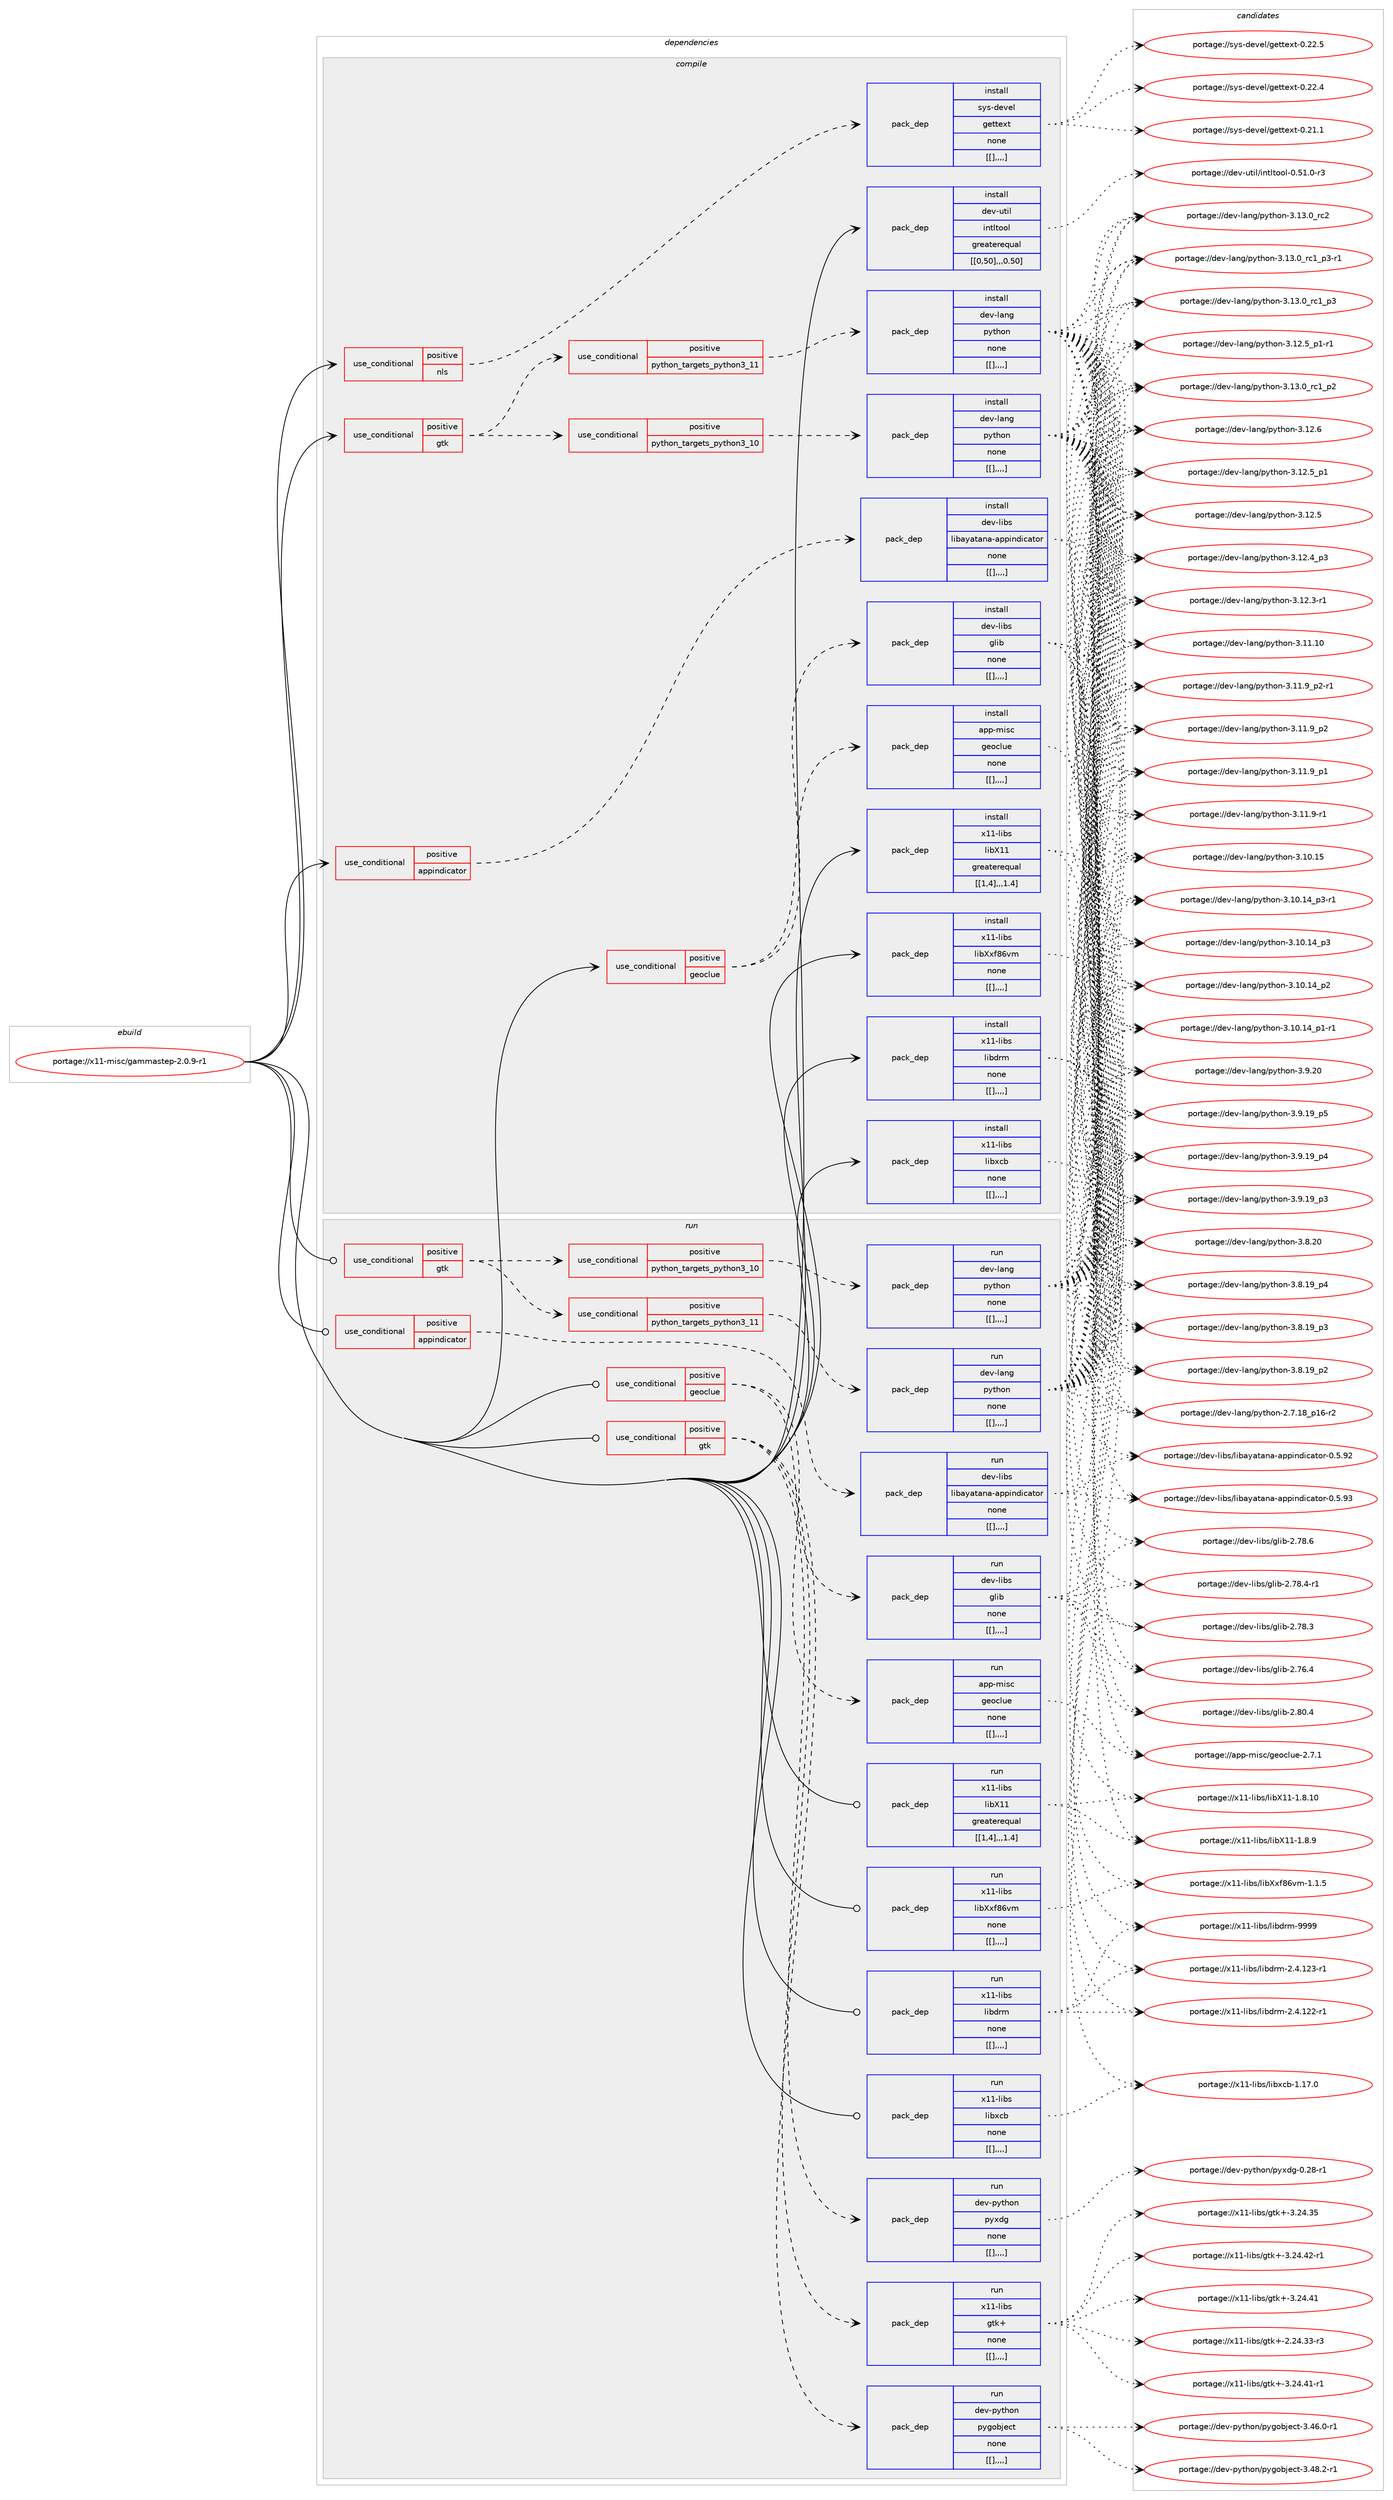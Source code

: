 digraph prolog {

# *************
# Graph options
# *************

newrank=true;
concentrate=true;
compound=true;
graph [rankdir=LR,fontname=Helvetica,fontsize=10,ranksep=1.5];#, ranksep=2.5, nodesep=0.2];
edge  [arrowhead=vee];
node  [fontname=Helvetica,fontsize=10];

# **********
# The ebuild
# **********

subgraph cluster_leftcol {
color=gray;
label=<<i>ebuild</i>>;
id [label="portage://x11-misc/gammastep-2.0.9-r1", color=red, width=4, href="../x11-misc/gammastep-2.0.9-r1.svg"];
}

# ****************
# The dependencies
# ****************

subgraph cluster_midcol {
color=gray;
label=<<i>dependencies</i>>;
subgraph cluster_compile {
fillcolor="#eeeeee";
style=filled;
label=<<i>compile</i>>;
subgraph cond127227 {
dependency479509 [label=<<TABLE BORDER="0" CELLBORDER="1" CELLSPACING="0" CELLPADDING="4"><TR><TD ROWSPAN="3" CELLPADDING="10">use_conditional</TD></TR><TR><TD>positive</TD></TR><TR><TD>appindicator</TD></TR></TABLE>>, shape=none, color=red];
subgraph pack348768 {
dependency479510 [label=<<TABLE BORDER="0" CELLBORDER="1" CELLSPACING="0" CELLPADDING="4" WIDTH="220"><TR><TD ROWSPAN="6" CELLPADDING="30">pack_dep</TD></TR><TR><TD WIDTH="110">install</TD></TR><TR><TD>dev-libs</TD></TR><TR><TD>libayatana-appindicator</TD></TR><TR><TD>none</TD></TR><TR><TD>[[],,,,]</TD></TR></TABLE>>, shape=none, color=blue];
}
dependency479509:e -> dependency479510:w [weight=20,style="dashed",arrowhead="vee"];
}
id:e -> dependency479509:w [weight=20,style="solid",arrowhead="vee"];
subgraph cond127228 {
dependency479511 [label=<<TABLE BORDER="0" CELLBORDER="1" CELLSPACING="0" CELLPADDING="4"><TR><TD ROWSPAN="3" CELLPADDING="10">use_conditional</TD></TR><TR><TD>positive</TD></TR><TR><TD>geoclue</TD></TR></TABLE>>, shape=none, color=red];
subgraph pack348769 {
dependency479512 [label=<<TABLE BORDER="0" CELLBORDER="1" CELLSPACING="0" CELLPADDING="4" WIDTH="220"><TR><TD ROWSPAN="6" CELLPADDING="30">pack_dep</TD></TR><TR><TD WIDTH="110">install</TD></TR><TR><TD>app-misc</TD></TR><TR><TD>geoclue</TD></TR><TR><TD>none</TD></TR><TR><TD>[[],,,,]</TD></TR></TABLE>>, shape=none, color=blue];
}
dependency479511:e -> dependency479512:w [weight=20,style="dashed",arrowhead="vee"];
subgraph pack348770 {
dependency479513 [label=<<TABLE BORDER="0" CELLBORDER="1" CELLSPACING="0" CELLPADDING="4" WIDTH="220"><TR><TD ROWSPAN="6" CELLPADDING="30">pack_dep</TD></TR><TR><TD WIDTH="110">install</TD></TR><TR><TD>dev-libs</TD></TR><TR><TD>glib</TD></TR><TR><TD>none</TD></TR><TR><TD>[[],,,,]</TD></TR></TABLE>>, shape=none, color=blue];
}
dependency479511:e -> dependency479513:w [weight=20,style="dashed",arrowhead="vee"];
}
id:e -> dependency479511:w [weight=20,style="solid",arrowhead="vee"];
subgraph cond127229 {
dependency479514 [label=<<TABLE BORDER="0" CELLBORDER="1" CELLSPACING="0" CELLPADDING="4"><TR><TD ROWSPAN="3" CELLPADDING="10">use_conditional</TD></TR><TR><TD>positive</TD></TR><TR><TD>gtk</TD></TR></TABLE>>, shape=none, color=red];
subgraph cond127230 {
dependency479515 [label=<<TABLE BORDER="0" CELLBORDER="1" CELLSPACING="0" CELLPADDING="4"><TR><TD ROWSPAN="3" CELLPADDING="10">use_conditional</TD></TR><TR><TD>positive</TD></TR><TR><TD>python_targets_python3_10</TD></TR></TABLE>>, shape=none, color=red];
subgraph pack348771 {
dependency479516 [label=<<TABLE BORDER="0" CELLBORDER="1" CELLSPACING="0" CELLPADDING="4" WIDTH="220"><TR><TD ROWSPAN="6" CELLPADDING="30">pack_dep</TD></TR><TR><TD WIDTH="110">install</TD></TR><TR><TD>dev-lang</TD></TR><TR><TD>python</TD></TR><TR><TD>none</TD></TR><TR><TD>[[],,,,]</TD></TR></TABLE>>, shape=none, color=blue];
}
dependency479515:e -> dependency479516:w [weight=20,style="dashed",arrowhead="vee"];
}
dependency479514:e -> dependency479515:w [weight=20,style="dashed",arrowhead="vee"];
subgraph cond127231 {
dependency479517 [label=<<TABLE BORDER="0" CELLBORDER="1" CELLSPACING="0" CELLPADDING="4"><TR><TD ROWSPAN="3" CELLPADDING="10">use_conditional</TD></TR><TR><TD>positive</TD></TR><TR><TD>python_targets_python3_11</TD></TR></TABLE>>, shape=none, color=red];
subgraph pack348772 {
dependency479518 [label=<<TABLE BORDER="0" CELLBORDER="1" CELLSPACING="0" CELLPADDING="4" WIDTH="220"><TR><TD ROWSPAN="6" CELLPADDING="30">pack_dep</TD></TR><TR><TD WIDTH="110">install</TD></TR><TR><TD>dev-lang</TD></TR><TR><TD>python</TD></TR><TR><TD>none</TD></TR><TR><TD>[[],,,,]</TD></TR></TABLE>>, shape=none, color=blue];
}
dependency479517:e -> dependency479518:w [weight=20,style="dashed",arrowhead="vee"];
}
dependency479514:e -> dependency479517:w [weight=20,style="dashed",arrowhead="vee"];
}
id:e -> dependency479514:w [weight=20,style="solid",arrowhead="vee"];
subgraph cond127232 {
dependency479519 [label=<<TABLE BORDER="0" CELLBORDER="1" CELLSPACING="0" CELLPADDING="4"><TR><TD ROWSPAN="3" CELLPADDING="10">use_conditional</TD></TR><TR><TD>positive</TD></TR><TR><TD>nls</TD></TR></TABLE>>, shape=none, color=red];
subgraph pack348773 {
dependency479520 [label=<<TABLE BORDER="0" CELLBORDER="1" CELLSPACING="0" CELLPADDING="4" WIDTH="220"><TR><TD ROWSPAN="6" CELLPADDING="30">pack_dep</TD></TR><TR><TD WIDTH="110">install</TD></TR><TR><TD>sys-devel</TD></TR><TR><TD>gettext</TD></TR><TR><TD>none</TD></TR><TR><TD>[[],,,,]</TD></TR></TABLE>>, shape=none, color=blue];
}
dependency479519:e -> dependency479520:w [weight=20,style="dashed",arrowhead="vee"];
}
id:e -> dependency479519:w [weight=20,style="solid",arrowhead="vee"];
subgraph pack348774 {
dependency479521 [label=<<TABLE BORDER="0" CELLBORDER="1" CELLSPACING="0" CELLPADDING="4" WIDTH="220"><TR><TD ROWSPAN="6" CELLPADDING="30">pack_dep</TD></TR><TR><TD WIDTH="110">install</TD></TR><TR><TD>dev-util</TD></TR><TR><TD>intltool</TD></TR><TR><TD>greaterequal</TD></TR><TR><TD>[[0,50],,,0.50]</TD></TR></TABLE>>, shape=none, color=blue];
}
id:e -> dependency479521:w [weight=20,style="solid",arrowhead="vee"];
subgraph pack348775 {
dependency479522 [label=<<TABLE BORDER="0" CELLBORDER="1" CELLSPACING="0" CELLPADDING="4" WIDTH="220"><TR><TD ROWSPAN="6" CELLPADDING="30">pack_dep</TD></TR><TR><TD WIDTH="110">install</TD></TR><TR><TD>x11-libs</TD></TR><TR><TD>libX11</TD></TR><TR><TD>greaterequal</TD></TR><TR><TD>[[1,4],,,1.4]</TD></TR></TABLE>>, shape=none, color=blue];
}
id:e -> dependency479522:w [weight=20,style="solid",arrowhead="vee"];
subgraph pack348776 {
dependency479523 [label=<<TABLE BORDER="0" CELLBORDER="1" CELLSPACING="0" CELLPADDING="4" WIDTH="220"><TR><TD ROWSPAN="6" CELLPADDING="30">pack_dep</TD></TR><TR><TD WIDTH="110">install</TD></TR><TR><TD>x11-libs</TD></TR><TR><TD>libXxf86vm</TD></TR><TR><TD>none</TD></TR><TR><TD>[[],,,,]</TD></TR></TABLE>>, shape=none, color=blue];
}
id:e -> dependency479523:w [weight=20,style="solid",arrowhead="vee"];
subgraph pack348777 {
dependency479524 [label=<<TABLE BORDER="0" CELLBORDER="1" CELLSPACING="0" CELLPADDING="4" WIDTH="220"><TR><TD ROWSPAN="6" CELLPADDING="30">pack_dep</TD></TR><TR><TD WIDTH="110">install</TD></TR><TR><TD>x11-libs</TD></TR><TR><TD>libdrm</TD></TR><TR><TD>none</TD></TR><TR><TD>[[],,,,]</TD></TR></TABLE>>, shape=none, color=blue];
}
id:e -> dependency479524:w [weight=20,style="solid",arrowhead="vee"];
subgraph pack348778 {
dependency479525 [label=<<TABLE BORDER="0" CELLBORDER="1" CELLSPACING="0" CELLPADDING="4" WIDTH="220"><TR><TD ROWSPAN="6" CELLPADDING="30">pack_dep</TD></TR><TR><TD WIDTH="110">install</TD></TR><TR><TD>x11-libs</TD></TR><TR><TD>libxcb</TD></TR><TR><TD>none</TD></TR><TR><TD>[[],,,,]</TD></TR></TABLE>>, shape=none, color=blue];
}
id:e -> dependency479525:w [weight=20,style="solid",arrowhead="vee"];
}
subgraph cluster_compileandrun {
fillcolor="#eeeeee";
style=filled;
label=<<i>compile and run</i>>;
}
subgraph cluster_run {
fillcolor="#eeeeee";
style=filled;
label=<<i>run</i>>;
subgraph cond127233 {
dependency479526 [label=<<TABLE BORDER="0" CELLBORDER="1" CELLSPACING="0" CELLPADDING="4"><TR><TD ROWSPAN="3" CELLPADDING="10">use_conditional</TD></TR><TR><TD>positive</TD></TR><TR><TD>appindicator</TD></TR></TABLE>>, shape=none, color=red];
subgraph pack348779 {
dependency479527 [label=<<TABLE BORDER="0" CELLBORDER="1" CELLSPACING="0" CELLPADDING="4" WIDTH="220"><TR><TD ROWSPAN="6" CELLPADDING="30">pack_dep</TD></TR><TR><TD WIDTH="110">run</TD></TR><TR><TD>dev-libs</TD></TR><TR><TD>libayatana-appindicator</TD></TR><TR><TD>none</TD></TR><TR><TD>[[],,,,]</TD></TR></TABLE>>, shape=none, color=blue];
}
dependency479526:e -> dependency479527:w [weight=20,style="dashed",arrowhead="vee"];
}
id:e -> dependency479526:w [weight=20,style="solid",arrowhead="odot"];
subgraph cond127234 {
dependency479528 [label=<<TABLE BORDER="0" CELLBORDER="1" CELLSPACING="0" CELLPADDING="4"><TR><TD ROWSPAN="3" CELLPADDING="10">use_conditional</TD></TR><TR><TD>positive</TD></TR><TR><TD>geoclue</TD></TR></TABLE>>, shape=none, color=red];
subgraph pack348780 {
dependency479529 [label=<<TABLE BORDER="0" CELLBORDER="1" CELLSPACING="0" CELLPADDING="4" WIDTH="220"><TR><TD ROWSPAN="6" CELLPADDING="30">pack_dep</TD></TR><TR><TD WIDTH="110">run</TD></TR><TR><TD>app-misc</TD></TR><TR><TD>geoclue</TD></TR><TR><TD>none</TD></TR><TR><TD>[[],,,,]</TD></TR></TABLE>>, shape=none, color=blue];
}
dependency479528:e -> dependency479529:w [weight=20,style="dashed",arrowhead="vee"];
subgraph pack348781 {
dependency479530 [label=<<TABLE BORDER="0" CELLBORDER="1" CELLSPACING="0" CELLPADDING="4" WIDTH="220"><TR><TD ROWSPAN="6" CELLPADDING="30">pack_dep</TD></TR><TR><TD WIDTH="110">run</TD></TR><TR><TD>dev-libs</TD></TR><TR><TD>glib</TD></TR><TR><TD>none</TD></TR><TR><TD>[[],,,,]</TD></TR></TABLE>>, shape=none, color=blue];
}
dependency479528:e -> dependency479530:w [weight=20,style="dashed",arrowhead="vee"];
}
id:e -> dependency479528:w [weight=20,style="solid",arrowhead="odot"];
subgraph cond127235 {
dependency479531 [label=<<TABLE BORDER="0" CELLBORDER="1" CELLSPACING="0" CELLPADDING="4"><TR><TD ROWSPAN="3" CELLPADDING="10">use_conditional</TD></TR><TR><TD>positive</TD></TR><TR><TD>gtk</TD></TR></TABLE>>, shape=none, color=red];
subgraph cond127236 {
dependency479532 [label=<<TABLE BORDER="0" CELLBORDER="1" CELLSPACING="0" CELLPADDING="4"><TR><TD ROWSPAN="3" CELLPADDING="10">use_conditional</TD></TR><TR><TD>positive</TD></TR><TR><TD>python_targets_python3_10</TD></TR></TABLE>>, shape=none, color=red];
subgraph pack348782 {
dependency479533 [label=<<TABLE BORDER="0" CELLBORDER="1" CELLSPACING="0" CELLPADDING="4" WIDTH="220"><TR><TD ROWSPAN="6" CELLPADDING="30">pack_dep</TD></TR><TR><TD WIDTH="110">run</TD></TR><TR><TD>dev-lang</TD></TR><TR><TD>python</TD></TR><TR><TD>none</TD></TR><TR><TD>[[],,,,]</TD></TR></TABLE>>, shape=none, color=blue];
}
dependency479532:e -> dependency479533:w [weight=20,style="dashed",arrowhead="vee"];
}
dependency479531:e -> dependency479532:w [weight=20,style="dashed",arrowhead="vee"];
subgraph cond127237 {
dependency479534 [label=<<TABLE BORDER="0" CELLBORDER="1" CELLSPACING="0" CELLPADDING="4"><TR><TD ROWSPAN="3" CELLPADDING="10">use_conditional</TD></TR><TR><TD>positive</TD></TR><TR><TD>python_targets_python3_11</TD></TR></TABLE>>, shape=none, color=red];
subgraph pack348783 {
dependency479535 [label=<<TABLE BORDER="0" CELLBORDER="1" CELLSPACING="0" CELLPADDING="4" WIDTH="220"><TR><TD ROWSPAN="6" CELLPADDING="30">pack_dep</TD></TR><TR><TD WIDTH="110">run</TD></TR><TR><TD>dev-lang</TD></TR><TR><TD>python</TD></TR><TR><TD>none</TD></TR><TR><TD>[[],,,,]</TD></TR></TABLE>>, shape=none, color=blue];
}
dependency479534:e -> dependency479535:w [weight=20,style="dashed",arrowhead="vee"];
}
dependency479531:e -> dependency479534:w [weight=20,style="dashed",arrowhead="vee"];
}
id:e -> dependency479531:w [weight=20,style="solid",arrowhead="odot"];
subgraph cond127238 {
dependency479536 [label=<<TABLE BORDER="0" CELLBORDER="1" CELLSPACING="0" CELLPADDING="4"><TR><TD ROWSPAN="3" CELLPADDING="10">use_conditional</TD></TR><TR><TD>positive</TD></TR><TR><TD>gtk</TD></TR></TABLE>>, shape=none, color=red];
subgraph pack348784 {
dependency479537 [label=<<TABLE BORDER="0" CELLBORDER="1" CELLSPACING="0" CELLPADDING="4" WIDTH="220"><TR><TD ROWSPAN="6" CELLPADDING="30">pack_dep</TD></TR><TR><TD WIDTH="110">run</TD></TR><TR><TD>dev-python</TD></TR><TR><TD>pygobject</TD></TR><TR><TD>none</TD></TR><TR><TD>[[],,,,]</TD></TR></TABLE>>, shape=none, color=blue];
}
dependency479536:e -> dependency479537:w [weight=20,style="dashed",arrowhead="vee"];
subgraph pack348785 {
dependency479538 [label=<<TABLE BORDER="0" CELLBORDER="1" CELLSPACING="0" CELLPADDING="4" WIDTH="220"><TR><TD ROWSPAN="6" CELLPADDING="30">pack_dep</TD></TR><TR><TD WIDTH="110">run</TD></TR><TR><TD>x11-libs</TD></TR><TR><TD>gtk+</TD></TR><TR><TD>none</TD></TR><TR><TD>[[],,,,]</TD></TR></TABLE>>, shape=none, color=blue];
}
dependency479536:e -> dependency479538:w [weight=20,style="dashed",arrowhead="vee"];
subgraph pack348786 {
dependency479539 [label=<<TABLE BORDER="0" CELLBORDER="1" CELLSPACING="0" CELLPADDING="4" WIDTH="220"><TR><TD ROWSPAN="6" CELLPADDING="30">pack_dep</TD></TR><TR><TD WIDTH="110">run</TD></TR><TR><TD>dev-python</TD></TR><TR><TD>pyxdg</TD></TR><TR><TD>none</TD></TR><TR><TD>[[],,,,]</TD></TR></TABLE>>, shape=none, color=blue];
}
dependency479536:e -> dependency479539:w [weight=20,style="dashed",arrowhead="vee"];
}
id:e -> dependency479536:w [weight=20,style="solid",arrowhead="odot"];
subgraph pack348787 {
dependency479540 [label=<<TABLE BORDER="0" CELLBORDER="1" CELLSPACING="0" CELLPADDING="4" WIDTH="220"><TR><TD ROWSPAN="6" CELLPADDING="30">pack_dep</TD></TR><TR><TD WIDTH="110">run</TD></TR><TR><TD>x11-libs</TD></TR><TR><TD>libX11</TD></TR><TR><TD>greaterequal</TD></TR><TR><TD>[[1,4],,,1.4]</TD></TR></TABLE>>, shape=none, color=blue];
}
id:e -> dependency479540:w [weight=20,style="solid",arrowhead="odot"];
subgraph pack348788 {
dependency479541 [label=<<TABLE BORDER="0" CELLBORDER="1" CELLSPACING="0" CELLPADDING="4" WIDTH="220"><TR><TD ROWSPAN="6" CELLPADDING="30">pack_dep</TD></TR><TR><TD WIDTH="110">run</TD></TR><TR><TD>x11-libs</TD></TR><TR><TD>libXxf86vm</TD></TR><TR><TD>none</TD></TR><TR><TD>[[],,,,]</TD></TR></TABLE>>, shape=none, color=blue];
}
id:e -> dependency479541:w [weight=20,style="solid",arrowhead="odot"];
subgraph pack348789 {
dependency479542 [label=<<TABLE BORDER="0" CELLBORDER="1" CELLSPACING="0" CELLPADDING="4" WIDTH="220"><TR><TD ROWSPAN="6" CELLPADDING="30">pack_dep</TD></TR><TR><TD WIDTH="110">run</TD></TR><TR><TD>x11-libs</TD></TR><TR><TD>libdrm</TD></TR><TR><TD>none</TD></TR><TR><TD>[[],,,,]</TD></TR></TABLE>>, shape=none, color=blue];
}
id:e -> dependency479542:w [weight=20,style="solid",arrowhead="odot"];
subgraph pack348790 {
dependency479543 [label=<<TABLE BORDER="0" CELLBORDER="1" CELLSPACING="0" CELLPADDING="4" WIDTH="220"><TR><TD ROWSPAN="6" CELLPADDING="30">pack_dep</TD></TR><TR><TD WIDTH="110">run</TD></TR><TR><TD>x11-libs</TD></TR><TR><TD>libxcb</TD></TR><TR><TD>none</TD></TR><TR><TD>[[],,,,]</TD></TR></TABLE>>, shape=none, color=blue];
}
id:e -> dependency479543:w [weight=20,style="solid",arrowhead="odot"];
}
}

# **************
# The candidates
# **************

subgraph cluster_choices {
rank=same;
color=gray;
label=<<i>candidates</i>>;

subgraph choice348768 {
color=black;
nodesep=1;
choice10010111845108105981154710810598971219711697110974597112112105110100105999711611111445484653465751 [label="portage://dev-libs/libayatana-appindicator-0.5.93", color=red, width=4,href="../dev-libs/libayatana-appindicator-0.5.93.svg"];
choice10010111845108105981154710810598971219711697110974597112112105110100105999711611111445484653465750 [label="portage://dev-libs/libayatana-appindicator-0.5.92", color=red, width=4,href="../dev-libs/libayatana-appindicator-0.5.92.svg"];
dependency479510:e -> choice10010111845108105981154710810598971219711697110974597112112105110100105999711611111445484653465751:w [style=dotted,weight="100"];
dependency479510:e -> choice10010111845108105981154710810598971219711697110974597112112105110100105999711611111445484653465750:w [style=dotted,weight="100"];
}
subgraph choice348769 {
color=black;
nodesep=1;
choice9711211245109105115994710310111199108117101455046554649 [label="portage://app-misc/geoclue-2.7.1", color=red, width=4,href="../app-misc/geoclue-2.7.1.svg"];
dependency479512:e -> choice9711211245109105115994710310111199108117101455046554649:w [style=dotted,weight="100"];
}
subgraph choice348770 {
color=black;
nodesep=1;
choice1001011184510810598115471031081059845504656484652 [label="portage://dev-libs/glib-2.80.4", color=red, width=4,href="../dev-libs/glib-2.80.4.svg"];
choice1001011184510810598115471031081059845504655564654 [label="portage://dev-libs/glib-2.78.6", color=red, width=4,href="../dev-libs/glib-2.78.6.svg"];
choice10010111845108105981154710310810598455046555646524511449 [label="portage://dev-libs/glib-2.78.4-r1", color=red, width=4,href="../dev-libs/glib-2.78.4-r1.svg"];
choice1001011184510810598115471031081059845504655564651 [label="portage://dev-libs/glib-2.78.3", color=red, width=4,href="../dev-libs/glib-2.78.3.svg"];
choice1001011184510810598115471031081059845504655544652 [label="portage://dev-libs/glib-2.76.4", color=red, width=4,href="../dev-libs/glib-2.76.4.svg"];
dependency479513:e -> choice1001011184510810598115471031081059845504656484652:w [style=dotted,weight="100"];
dependency479513:e -> choice1001011184510810598115471031081059845504655564654:w [style=dotted,weight="100"];
dependency479513:e -> choice10010111845108105981154710310810598455046555646524511449:w [style=dotted,weight="100"];
dependency479513:e -> choice1001011184510810598115471031081059845504655564651:w [style=dotted,weight="100"];
dependency479513:e -> choice1001011184510810598115471031081059845504655544652:w [style=dotted,weight="100"];
}
subgraph choice348771 {
color=black;
nodesep=1;
choice10010111845108971101034711212111610411111045514649514648951149950 [label="portage://dev-lang/python-3.13.0_rc2", color=red, width=4,href="../dev-lang/python-3.13.0_rc2.svg"];
choice1001011184510897110103471121211161041111104551464951464895114994995112514511449 [label="portage://dev-lang/python-3.13.0_rc1_p3-r1", color=red, width=4,href="../dev-lang/python-3.13.0_rc1_p3-r1.svg"];
choice100101118451089711010347112121116104111110455146495146489511499499511251 [label="portage://dev-lang/python-3.13.0_rc1_p3", color=red, width=4,href="../dev-lang/python-3.13.0_rc1_p3.svg"];
choice100101118451089711010347112121116104111110455146495146489511499499511250 [label="portage://dev-lang/python-3.13.0_rc1_p2", color=red, width=4,href="../dev-lang/python-3.13.0_rc1_p2.svg"];
choice10010111845108971101034711212111610411111045514649504654 [label="portage://dev-lang/python-3.12.6", color=red, width=4,href="../dev-lang/python-3.12.6.svg"];
choice1001011184510897110103471121211161041111104551464950465395112494511449 [label="portage://dev-lang/python-3.12.5_p1-r1", color=red, width=4,href="../dev-lang/python-3.12.5_p1-r1.svg"];
choice100101118451089711010347112121116104111110455146495046539511249 [label="portage://dev-lang/python-3.12.5_p1", color=red, width=4,href="../dev-lang/python-3.12.5_p1.svg"];
choice10010111845108971101034711212111610411111045514649504653 [label="portage://dev-lang/python-3.12.5", color=red, width=4,href="../dev-lang/python-3.12.5.svg"];
choice100101118451089711010347112121116104111110455146495046529511251 [label="portage://dev-lang/python-3.12.4_p3", color=red, width=4,href="../dev-lang/python-3.12.4_p3.svg"];
choice100101118451089711010347112121116104111110455146495046514511449 [label="portage://dev-lang/python-3.12.3-r1", color=red, width=4,href="../dev-lang/python-3.12.3-r1.svg"];
choice1001011184510897110103471121211161041111104551464949464948 [label="portage://dev-lang/python-3.11.10", color=red, width=4,href="../dev-lang/python-3.11.10.svg"];
choice1001011184510897110103471121211161041111104551464949465795112504511449 [label="portage://dev-lang/python-3.11.9_p2-r1", color=red, width=4,href="../dev-lang/python-3.11.9_p2-r1.svg"];
choice100101118451089711010347112121116104111110455146494946579511250 [label="portage://dev-lang/python-3.11.9_p2", color=red, width=4,href="../dev-lang/python-3.11.9_p2.svg"];
choice100101118451089711010347112121116104111110455146494946579511249 [label="portage://dev-lang/python-3.11.9_p1", color=red, width=4,href="../dev-lang/python-3.11.9_p1.svg"];
choice100101118451089711010347112121116104111110455146494946574511449 [label="portage://dev-lang/python-3.11.9-r1", color=red, width=4,href="../dev-lang/python-3.11.9-r1.svg"];
choice1001011184510897110103471121211161041111104551464948464953 [label="portage://dev-lang/python-3.10.15", color=red, width=4,href="../dev-lang/python-3.10.15.svg"];
choice100101118451089711010347112121116104111110455146494846495295112514511449 [label="portage://dev-lang/python-3.10.14_p3-r1", color=red, width=4,href="../dev-lang/python-3.10.14_p3-r1.svg"];
choice10010111845108971101034711212111610411111045514649484649529511251 [label="portage://dev-lang/python-3.10.14_p3", color=red, width=4,href="../dev-lang/python-3.10.14_p3.svg"];
choice10010111845108971101034711212111610411111045514649484649529511250 [label="portage://dev-lang/python-3.10.14_p2", color=red, width=4,href="../dev-lang/python-3.10.14_p2.svg"];
choice100101118451089711010347112121116104111110455146494846495295112494511449 [label="portage://dev-lang/python-3.10.14_p1-r1", color=red, width=4,href="../dev-lang/python-3.10.14_p1-r1.svg"];
choice10010111845108971101034711212111610411111045514657465048 [label="portage://dev-lang/python-3.9.20", color=red, width=4,href="../dev-lang/python-3.9.20.svg"];
choice100101118451089711010347112121116104111110455146574649579511253 [label="portage://dev-lang/python-3.9.19_p5", color=red, width=4,href="../dev-lang/python-3.9.19_p5.svg"];
choice100101118451089711010347112121116104111110455146574649579511252 [label="portage://dev-lang/python-3.9.19_p4", color=red, width=4,href="../dev-lang/python-3.9.19_p4.svg"];
choice100101118451089711010347112121116104111110455146574649579511251 [label="portage://dev-lang/python-3.9.19_p3", color=red, width=4,href="../dev-lang/python-3.9.19_p3.svg"];
choice10010111845108971101034711212111610411111045514656465048 [label="portage://dev-lang/python-3.8.20", color=red, width=4,href="../dev-lang/python-3.8.20.svg"];
choice100101118451089711010347112121116104111110455146564649579511252 [label="portage://dev-lang/python-3.8.19_p4", color=red, width=4,href="../dev-lang/python-3.8.19_p4.svg"];
choice100101118451089711010347112121116104111110455146564649579511251 [label="portage://dev-lang/python-3.8.19_p3", color=red, width=4,href="../dev-lang/python-3.8.19_p3.svg"];
choice100101118451089711010347112121116104111110455146564649579511250 [label="portage://dev-lang/python-3.8.19_p2", color=red, width=4,href="../dev-lang/python-3.8.19_p2.svg"];
choice100101118451089711010347112121116104111110455046554649569511249544511450 [label="portage://dev-lang/python-2.7.18_p16-r2", color=red, width=4,href="../dev-lang/python-2.7.18_p16-r2.svg"];
dependency479516:e -> choice10010111845108971101034711212111610411111045514649514648951149950:w [style=dotted,weight="100"];
dependency479516:e -> choice1001011184510897110103471121211161041111104551464951464895114994995112514511449:w [style=dotted,weight="100"];
dependency479516:e -> choice100101118451089711010347112121116104111110455146495146489511499499511251:w [style=dotted,weight="100"];
dependency479516:e -> choice100101118451089711010347112121116104111110455146495146489511499499511250:w [style=dotted,weight="100"];
dependency479516:e -> choice10010111845108971101034711212111610411111045514649504654:w [style=dotted,weight="100"];
dependency479516:e -> choice1001011184510897110103471121211161041111104551464950465395112494511449:w [style=dotted,weight="100"];
dependency479516:e -> choice100101118451089711010347112121116104111110455146495046539511249:w [style=dotted,weight="100"];
dependency479516:e -> choice10010111845108971101034711212111610411111045514649504653:w [style=dotted,weight="100"];
dependency479516:e -> choice100101118451089711010347112121116104111110455146495046529511251:w [style=dotted,weight="100"];
dependency479516:e -> choice100101118451089711010347112121116104111110455146495046514511449:w [style=dotted,weight="100"];
dependency479516:e -> choice1001011184510897110103471121211161041111104551464949464948:w [style=dotted,weight="100"];
dependency479516:e -> choice1001011184510897110103471121211161041111104551464949465795112504511449:w [style=dotted,weight="100"];
dependency479516:e -> choice100101118451089711010347112121116104111110455146494946579511250:w [style=dotted,weight="100"];
dependency479516:e -> choice100101118451089711010347112121116104111110455146494946579511249:w [style=dotted,weight="100"];
dependency479516:e -> choice100101118451089711010347112121116104111110455146494946574511449:w [style=dotted,weight="100"];
dependency479516:e -> choice1001011184510897110103471121211161041111104551464948464953:w [style=dotted,weight="100"];
dependency479516:e -> choice100101118451089711010347112121116104111110455146494846495295112514511449:w [style=dotted,weight="100"];
dependency479516:e -> choice10010111845108971101034711212111610411111045514649484649529511251:w [style=dotted,weight="100"];
dependency479516:e -> choice10010111845108971101034711212111610411111045514649484649529511250:w [style=dotted,weight="100"];
dependency479516:e -> choice100101118451089711010347112121116104111110455146494846495295112494511449:w [style=dotted,weight="100"];
dependency479516:e -> choice10010111845108971101034711212111610411111045514657465048:w [style=dotted,weight="100"];
dependency479516:e -> choice100101118451089711010347112121116104111110455146574649579511253:w [style=dotted,weight="100"];
dependency479516:e -> choice100101118451089711010347112121116104111110455146574649579511252:w [style=dotted,weight="100"];
dependency479516:e -> choice100101118451089711010347112121116104111110455146574649579511251:w [style=dotted,weight="100"];
dependency479516:e -> choice10010111845108971101034711212111610411111045514656465048:w [style=dotted,weight="100"];
dependency479516:e -> choice100101118451089711010347112121116104111110455146564649579511252:w [style=dotted,weight="100"];
dependency479516:e -> choice100101118451089711010347112121116104111110455146564649579511251:w [style=dotted,weight="100"];
dependency479516:e -> choice100101118451089711010347112121116104111110455146564649579511250:w [style=dotted,weight="100"];
dependency479516:e -> choice100101118451089711010347112121116104111110455046554649569511249544511450:w [style=dotted,weight="100"];
}
subgraph choice348772 {
color=black;
nodesep=1;
choice10010111845108971101034711212111610411111045514649514648951149950 [label="portage://dev-lang/python-3.13.0_rc2", color=red, width=4,href="../dev-lang/python-3.13.0_rc2.svg"];
choice1001011184510897110103471121211161041111104551464951464895114994995112514511449 [label="portage://dev-lang/python-3.13.0_rc1_p3-r1", color=red, width=4,href="../dev-lang/python-3.13.0_rc1_p3-r1.svg"];
choice100101118451089711010347112121116104111110455146495146489511499499511251 [label="portage://dev-lang/python-3.13.0_rc1_p3", color=red, width=4,href="../dev-lang/python-3.13.0_rc1_p3.svg"];
choice100101118451089711010347112121116104111110455146495146489511499499511250 [label="portage://dev-lang/python-3.13.0_rc1_p2", color=red, width=4,href="../dev-lang/python-3.13.0_rc1_p2.svg"];
choice10010111845108971101034711212111610411111045514649504654 [label="portage://dev-lang/python-3.12.6", color=red, width=4,href="../dev-lang/python-3.12.6.svg"];
choice1001011184510897110103471121211161041111104551464950465395112494511449 [label="portage://dev-lang/python-3.12.5_p1-r1", color=red, width=4,href="../dev-lang/python-3.12.5_p1-r1.svg"];
choice100101118451089711010347112121116104111110455146495046539511249 [label="portage://dev-lang/python-3.12.5_p1", color=red, width=4,href="../dev-lang/python-3.12.5_p1.svg"];
choice10010111845108971101034711212111610411111045514649504653 [label="portage://dev-lang/python-3.12.5", color=red, width=4,href="../dev-lang/python-3.12.5.svg"];
choice100101118451089711010347112121116104111110455146495046529511251 [label="portage://dev-lang/python-3.12.4_p3", color=red, width=4,href="../dev-lang/python-3.12.4_p3.svg"];
choice100101118451089711010347112121116104111110455146495046514511449 [label="portage://dev-lang/python-3.12.3-r1", color=red, width=4,href="../dev-lang/python-3.12.3-r1.svg"];
choice1001011184510897110103471121211161041111104551464949464948 [label="portage://dev-lang/python-3.11.10", color=red, width=4,href="../dev-lang/python-3.11.10.svg"];
choice1001011184510897110103471121211161041111104551464949465795112504511449 [label="portage://dev-lang/python-3.11.9_p2-r1", color=red, width=4,href="../dev-lang/python-3.11.9_p2-r1.svg"];
choice100101118451089711010347112121116104111110455146494946579511250 [label="portage://dev-lang/python-3.11.9_p2", color=red, width=4,href="../dev-lang/python-3.11.9_p2.svg"];
choice100101118451089711010347112121116104111110455146494946579511249 [label="portage://dev-lang/python-3.11.9_p1", color=red, width=4,href="../dev-lang/python-3.11.9_p1.svg"];
choice100101118451089711010347112121116104111110455146494946574511449 [label="portage://dev-lang/python-3.11.9-r1", color=red, width=4,href="../dev-lang/python-3.11.9-r1.svg"];
choice1001011184510897110103471121211161041111104551464948464953 [label="portage://dev-lang/python-3.10.15", color=red, width=4,href="../dev-lang/python-3.10.15.svg"];
choice100101118451089711010347112121116104111110455146494846495295112514511449 [label="portage://dev-lang/python-3.10.14_p3-r1", color=red, width=4,href="../dev-lang/python-3.10.14_p3-r1.svg"];
choice10010111845108971101034711212111610411111045514649484649529511251 [label="portage://dev-lang/python-3.10.14_p3", color=red, width=4,href="../dev-lang/python-3.10.14_p3.svg"];
choice10010111845108971101034711212111610411111045514649484649529511250 [label="portage://dev-lang/python-3.10.14_p2", color=red, width=4,href="../dev-lang/python-3.10.14_p2.svg"];
choice100101118451089711010347112121116104111110455146494846495295112494511449 [label="portage://dev-lang/python-3.10.14_p1-r1", color=red, width=4,href="../dev-lang/python-3.10.14_p1-r1.svg"];
choice10010111845108971101034711212111610411111045514657465048 [label="portage://dev-lang/python-3.9.20", color=red, width=4,href="../dev-lang/python-3.9.20.svg"];
choice100101118451089711010347112121116104111110455146574649579511253 [label="portage://dev-lang/python-3.9.19_p5", color=red, width=4,href="../dev-lang/python-3.9.19_p5.svg"];
choice100101118451089711010347112121116104111110455146574649579511252 [label="portage://dev-lang/python-3.9.19_p4", color=red, width=4,href="../dev-lang/python-3.9.19_p4.svg"];
choice100101118451089711010347112121116104111110455146574649579511251 [label="portage://dev-lang/python-3.9.19_p3", color=red, width=4,href="../dev-lang/python-3.9.19_p3.svg"];
choice10010111845108971101034711212111610411111045514656465048 [label="portage://dev-lang/python-3.8.20", color=red, width=4,href="../dev-lang/python-3.8.20.svg"];
choice100101118451089711010347112121116104111110455146564649579511252 [label="portage://dev-lang/python-3.8.19_p4", color=red, width=4,href="../dev-lang/python-3.8.19_p4.svg"];
choice100101118451089711010347112121116104111110455146564649579511251 [label="portage://dev-lang/python-3.8.19_p3", color=red, width=4,href="../dev-lang/python-3.8.19_p3.svg"];
choice100101118451089711010347112121116104111110455146564649579511250 [label="portage://dev-lang/python-3.8.19_p2", color=red, width=4,href="../dev-lang/python-3.8.19_p2.svg"];
choice100101118451089711010347112121116104111110455046554649569511249544511450 [label="portage://dev-lang/python-2.7.18_p16-r2", color=red, width=4,href="../dev-lang/python-2.7.18_p16-r2.svg"];
dependency479518:e -> choice10010111845108971101034711212111610411111045514649514648951149950:w [style=dotted,weight="100"];
dependency479518:e -> choice1001011184510897110103471121211161041111104551464951464895114994995112514511449:w [style=dotted,weight="100"];
dependency479518:e -> choice100101118451089711010347112121116104111110455146495146489511499499511251:w [style=dotted,weight="100"];
dependency479518:e -> choice100101118451089711010347112121116104111110455146495146489511499499511250:w [style=dotted,weight="100"];
dependency479518:e -> choice10010111845108971101034711212111610411111045514649504654:w [style=dotted,weight="100"];
dependency479518:e -> choice1001011184510897110103471121211161041111104551464950465395112494511449:w [style=dotted,weight="100"];
dependency479518:e -> choice100101118451089711010347112121116104111110455146495046539511249:w [style=dotted,weight="100"];
dependency479518:e -> choice10010111845108971101034711212111610411111045514649504653:w [style=dotted,weight="100"];
dependency479518:e -> choice100101118451089711010347112121116104111110455146495046529511251:w [style=dotted,weight="100"];
dependency479518:e -> choice100101118451089711010347112121116104111110455146495046514511449:w [style=dotted,weight="100"];
dependency479518:e -> choice1001011184510897110103471121211161041111104551464949464948:w [style=dotted,weight="100"];
dependency479518:e -> choice1001011184510897110103471121211161041111104551464949465795112504511449:w [style=dotted,weight="100"];
dependency479518:e -> choice100101118451089711010347112121116104111110455146494946579511250:w [style=dotted,weight="100"];
dependency479518:e -> choice100101118451089711010347112121116104111110455146494946579511249:w [style=dotted,weight="100"];
dependency479518:e -> choice100101118451089711010347112121116104111110455146494946574511449:w [style=dotted,weight="100"];
dependency479518:e -> choice1001011184510897110103471121211161041111104551464948464953:w [style=dotted,weight="100"];
dependency479518:e -> choice100101118451089711010347112121116104111110455146494846495295112514511449:w [style=dotted,weight="100"];
dependency479518:e -> choice10010111845108971101034711212111610411111045514649484649529511251:w [style=dotted,weight="100"];
dependency479518:e -> choice10010111845108971101034711212111610411111045514649484649529511250:w [style=dotted,weight="100"];
dependency479518:e -> choice100101118451089711010347112121116104111110455146494846495295112494511449:w [style=dotted,weight="100"];
dependency479518:e -> choice10010111845108971101034711212111610411111045514657465048:w [style=dotted,weight="100"];
dependency479518:e -> choice100101118451089711010347112121116104111110455146574649579511253:w [style=dotted,weight="100"];
dependency479518:e -> choice100101118451089711010347112121116104111110455146574649579511252:w [style=dotted,weight="100"];
dependency479518:e -> choice100101118451089711010347112121116104111110455146574649579511251:w [style=dotted,weight="100"];
dependency479518:e -> choice10010111845108971101034711212111610411111045514656465048:w [style=dotted,weight="100"];
dependency479518:e -> choice100101118451089711010347112121116104111110455146564649579511252:w [style=dotted,weight="100"];
dependency479518:e -> choice100101118451089711010347112121116104111110455146564649579511251:w [style=dotted,weight="100"];
dependency479518:e -> choice100101118451089711010347112121116104111110455146564649579511250:w [style=dotted,weight="100"];
dependency479518:e -> choice100101118451089711010347112121116104111110455046554649569511249544511450:w [style=dotted,weight="100"];
}
subgraph choice348773 {
color=black;
nodesep=1;
choice115121115451001011181011084710310111611610112011645484650504653 [label="portage://sys-devel/gettext-0.22.5", color=red, width=4,href="../sys-devel/gettext-0.22.5.svg"];
choice115121115451001011181011084710310111611610112011645484650504652 [label="portage://sys-devel/gettext-0.22.4", color=red, width=4,href="../sys-devel/gettext-0.22.4.svg"];
choice115121115451001011181011084710310111611610112011645484650494649 [label="portage://sys-devel/gettext-0.21.1", color=red, width=4,href="../sys-devel/gettext-0.21.1.svg"];
dependency479520:e -> choice115121115451001011181011084710310111611610112011645484650504653:w [style=dotted,weight="100"];
dependency479520:e -> choice115121115451001011181011084710310111611610112011645484650504652:w [style=dotted,weight="100"];
dependency479520:e -> choice115121115451001011181011084710310111611610112011645484650494649:w [style=dotted,weight="100"];
}
subgraph choice348774 {
color=black;
nodesep=1;
choice1001011184511711610510847105110116108116111111108454846534946484511451 [label="portage://dev-util/intltool-0.51.0-r3", color=red, width=4,href="../dev-util/intltool-0.51.0-r3.svg"];
dependency479521:e -> choice1001011184511711610510847105110116108116111111108454846534946484511451:w [style=dotted,weight="100"];
}
subgraph choice348775 {
color=black;
nodesep=1;
choice12049494510810598115471081059888494945494656464948 [label="portage://x11-libs/libX11-1.8.10", color=red, width=4,href="../x11-libs/libX11-1.8.10.svg"];
choice120494945108105981154710810598884949454946564657 [label="portage://x11-libs/libX11-1.8.9", color=red, width=4,href="../x11-libs/libX11-1.8.9.svg"];
dependency479522:e -> choice12049494510810598115471081059888494945494656464948:w [style=dotted,weight="100"];
dependency479522:e -> choice120494945108105981154710810598884949454946564657:w [style=dotted,weight="100"];
}
subgraph choice348776 {
color=black;
nodesep=1;
choice120494945108105981154710810598881201025654118109454946494653 [label="portage://x11-libs/libXxf86vm-1.1.5", color=red, width=4,href="../x11-libs/libXxf86vm-1.1.5.svg"];
dependency479523:e -> choice120494945108105981154710810598881201025654118109454946494653:w [style=dotted,weight="100"];
}
subgraph choice348777 {
color=black;
nodesep=1;
choice1204949451081059811547108105981001141094557575757 [label="portage://x11-libs/libdrm-9999", color=red, width=4,href="../x11-libs/libdrm-9999.svg"];
choice12049494510810598115471081059810011410945504652464950514511449 [label="portage://x11-libs/libdrm-2.4.123-r1", color=red, width=4,href="../x11-libs/libdrm-2.4.123-r1.svg"];
choice12049494510810598115471081059810011410945504652464950504511449 [label="portage://x11-libs/libdrm-2.4.122-r1", color=red, width=4,href="../x11-libs/libdrm-2.4.122-r1.svg"];
dependency479524:e -> choice1204949451081059811547108105981001141094557575757:w [style=dotted,weight="100"];
dependency479524:e -> choice12049494510810598115471081059810011410945504652464950514511449:w [style=dotted,weight="100"];
dependency479524:e -> choice12049494510810598115471081059810011410945504652464950504511449:w [style=dotted,weight="100"];
}
subgraph choice348778 {
color=black;
nodesep=1;
choice120494945108105981154710810598120999845494649554648 [label="portage://x11-libs/libxcb-1.17.0", color=red, width=4,href="../x11-libs/libxcb-1.17.0.svg"];
dependency479525:e -> choice120494945108105981154710810598120999845494649554648:w [style=dotted,weight="100"];
}
subgraph choice348779 {
color=black;
nodesep=1;
choice10010111845108105981154710810598971219711697110974597112112105110100105999711611111445484653465751 [label="portage://dev-libs/libayatana-appindicator-0.5.93", color=red, width=4,href="../dev-libs/libayatana-appindicator-0.5.93.svg"];
choice10010111845108105981154710810598971219711697110974597112112105110100105999711611111445484653465750 [label="portage://dev-libs/libayatana-appindicator-0.5.92", color=red, width=4,href="../dev-libs/libayatana-appindicator-0.5.92.svg"];
dependency479527:e -> choice10010111845108105981154710810598971219711697110974597112112105110100105999711611111445484653465751:w [style=dotted,weight="100"];
dependency479527:e -> choice10010111845108105981154710810598971219711697110974597112112105110100105999711611111445484653465750:w [style=dotted,weight="100"];
}
subgraph choice348780 {
color=black;
nodesep=1;
choice9711211245109105115994710310111199108117101455046554649 [label="portage://app-misc/geoclue-2.7.1", color=red, width=4,href="../app-misc/geoclue-2.7.1.svg"];
dependency479529:e -> choice9711211245109105115994710310111199108117101455046554649:w [style=dotted,weight="100"];
}
subgraph choice348781 {
color=black;
nodesep=1;
choice1001011184510810598115471031081059845504656484652 [label="portage://dev-libs/glib-2.80.4", color=red, width=4,href="../dev-libs/glib-2.80.4.svg"];
choice1001011184510810598115471031081059845504655564654 [label="portage://dev-libs/glib-2.78.6", color=red, width=4,href="../dev-libs/glib-2.78.6.svg"];
choice10010111845108105981154710310810598455046555646524511449 [label="portage://dev-libs/glib-2.78.4-r1", color=red, width=4,href="../dev-libs/glib-2.78.4-r1.svg"];
choice1001011184510810598115471031081059845504655564651 [label="portage://dev-libs/glib-2.78.3", color=red, width=4,href="../dev-libs/glib-2.78.3.svg"];
choice1001011184510810598115471031081059845504655544652 [label="portage://dev-libs/glib-2.76.4", color=red, width=4,href="../dev-libs/glib-2.76.4.svg"];
dependency479530:e -> choice1001011184510810598115471031081059845504656484652:w [style=dotted,weight="100"];
dependency479530:e -> choice1001011184510810598115471031081059845504655564654:w [style=dotted,weight="100"];
dependency479530:e -> choice10010111845108105981154710310810598455046555646524511449:w [style=dotted,weight="100"];
dependency479530:e -> choice1001011184510810598115471031081059845504655564651:w [style=dotted,weight="100"];
dependency479530:e -> choice1001011184510810598115471031081059845504655544652:w [style=dotted,weight="100"];
}
subgraph choice348782 {
color=black;
nodesep=1;
choice10010111845108971101034711212111610411111045514649514648951149950 [label="portage://dev-lang/python-3.13.0_rc2", color=red, width=4,href="../dev-lang/python-3.13.0_rc2.svg"];
choice1001011184510897110103471121211161041111104551464951464895114994995112514511449 [label="portage://dev-lang/python-3.13.0_rc1_p3-r1", color=red, width=4,href="../dev-lang/python-3.13.0_rc1_p3-r1.svg"];
choice100101118451089711010347112121116104111110455146495146489511499499511251 [label="portage://dev-lang/python-3.13.0_rc1_p3", color=red, width=4,href="../dev-lang/python-3.13.0_rc1_p3.svg"];
choice100101118451089711010347112121116104111110455146495146489511499499511250 [label="portage://dev-lang/python-3.13.0_rc1_p2", color=red, width=4,href="../dev-lang/python-3.13.0_rc1_p2.svg"];
choice10010111845108971101034711212111610411111045514649504654 [label="portage://dev-lang/python-3.12.6", color=red, width=4,href="../dev-lang/python-3.12.6.svg"];
choice1001011184510897110103471121211161041111104551464950465395112494511449 [label="portage://dev-lang/python-3.12.5_p1-r1", color=red, width=4,href="../dev-lang/python-3.12.5_p1-r1.svg"];
choice100101118451089711010347112121116104111110455146495046539511249 [label="portage://dev-lang/python-3.12.5_p1", color=red, width=4,href="../dev-lang/python-3.12.5_p1.svg"];
choice10010111845108971101034711212111610411111045514649504653 [label="portage://dev-lang/python-3.12.5", color=red, width=4,href="../dev-lang/python-3.12.5.svg"];
choice100101118451089711010347112121116104111110455146495046529511251 [label="portage://dev-lang/python-3.12.4_p3", color=red, width=4,href="../dev-lang/python-3.12.4_p3.svg"];
choice100101118451089711010347112121116104111110455146495046514511449 [label="portage://dev-lang/python-3.12.3-r1", color=red, width=4,href="../dev-lang/python-3.12.3-r1.svg"];
choice1001011184510897110103471121211161041111104551464949464948 [label="portage://dev-lang/python-3.11.10", color=red, width=4,href="../dev-lang/python-3.11.10.svg"];
choice1001011184510897110103471121211161041111104551464949465795112504511449 [label="portage://dev-lang/python-3.11.9_p2-r1", color=red, width=4,href="../dev-lang/python-3.11.9_p2-r1.svg"];
choice100101118451089711010347112121116104111110455146494946579511250 [label="portage://dev-lang/python-3.11.9_p2", color=red, width=4,href="../dev-lang/python-3.11.9_p2.svg"];
choice100101118451089711010347112121116104111110455146494946579511249 [label="portage://dev-lang/python-3.11.9_p1", color=red, width=4,href="../dev-lang/python-3.11.9_p1.svg"];
choice100101118451089711010347112121116104111110455146494946574511449 [label="portage://dev-lang/python-3.11.9-r1", color=red, width=4,href="../dev-lang/python-3.11.9-r1.svg"];
choice1001011184510897110103471121211161041111104551464948464953 [label="portage://dev-lang/python-3.10.15", color=red, width=4,href="../dev-lang/python-3.10.15.svg"];
choice100101118451089711010347112121116104111110455146494846495295112514511449 [label="portage://dev-lang/python-3.10.14_p3-r1", color=red, width=4,href="../dev-lang/python-3.10.14_p3-r1.svg"];
choice10010111845108971101034711212111610411111045514649484649529511251 [label="portage://dev-lang/python-3.10.14_p3", color=red, width=4,href="../dev-lang/python-3.10.14_p3.svg"];
choice10010111845108971101034711212111610411111045514649484649529511250 [label="portage://dev-lang/python-3.10.14_p2", color=red, width=4,href="../dev-lang/python-3.10.14_p2.svg"];
choice100101118451089711010347112121116104111110455146494846495295112494511449 [label="portage://dev-lang/python-3.10.14_p1-r1", color=red, width=4,href="../dev-lang/python-3.10.14_p1-r1.svg"];
choice10010111845108971101034711212111610411111045514657465048 [label="portage://dev-lang/python-3.9.20", color=red, width=4,href="../dev-lang/python-3.9.20.svg"];
choice100101118451089711010347112121116104111110455146574649579511253 [label="portage://dev-lang/python-3.9.19_p5", color=red, width=4,href="../dev-lang/python-3.9.19_p5.svg"];
choice100101118451089711010347112121116104111110455146574649579511252 [label="portage://dev-lang/python-3.9.19_p4", color=red, width=4,href="../dev-lang/python-3.9.19_p4.svg"];
choice100101118451089711010347112121116104111110455146574649579511251 [label="portage://dev-lang/python-3.9.19_p3", color=red, width=4,href="../dev-lang/python-3.9.19_p3.svg"];
choice10010111845108971101034711212111610411111045514656465048 [label="portage://dev-lang/python-3.8.20", color=red, width=4,href="../dev-lang/python-3.8.20.svg"];
choice100101118451089711010347112121116104111110455146564649579511252 [label="portage://dev-lang/python-3.8.19_p4", color=red, width=4,href="../dev-lang/python-3.8.19_p4.svg"];
choice100101118451089711010347112121116104111110455146564649579511251 [label="portage://dev-lang/python-3.8.19_p3", color=red, width=4,href="../dev-lang/python-3.8.19_p3.svg"];
choice100101118451089711010347112121116104111110455146564649579511250 [label="portage://dev-lang/python-3.8.19_p2", color=red, width=4,href="../dev-lang/python-3.8.19_p2.svg"];
choice100101118451089711010347112121116104111110455046554649569511249544511450 [label="portage://dev-lang/python-2.7.18_p16-r2", color=red, width=4,href="../dev-lang/python-2.7.18_p16-r2.svg"];
dependency479533:e -> choice10010111845108971101034711212111610411111045514649514648951149950:w [style=dotted,weight="100"];
dependency479533:e -> choice1001011184510897110103471121211161041111104551464951464895114994995112514511449:w [style=dotted,weight="100"];
dependency479533:e -> choice100101118451089711010347112121116104111110455146495146489511499499511251:w [style=dotted,weight="100"];
dependency479533:e -> choice100101118451089711010347112121116104111110455146495146489511499499511250:w [style=dotted,weight="100"];
dependency479533:e -> choice10010111845108971101034711212111610411111045514649504654:w [style=dotted,weight="100"];
dependency479533:e -> choice1001011184510897110103471121211161041111104551464950465395112494511449:w [style=dotted,weight="100"];
dependency479533:e -> choice100101118451089711010347112121116104111110455146495046539511249:w [style=dotted,weight="100"];
dependency479533:e -> choice10010111845108971101034711212111610411111045514649504653:w [style=dotted,weight="100"];
dependency479533:e -> choice100101118451089711010347112121116104111110455146495046529511251:w [style=dotted,weight="100"];
dependency479533:e -> choice100101118451089711010347112121116104111110455146495046514511449:w [style=dotted,weight="100"];
dependency479533:e -> choice1001011184510897110103471121211161041111104551464949464948:w [style=dotted,weight="100"];
dependency479533:e -> choice1001011184510897110103471121211161041111104551464949465795112504511449:w [style=dotted,weight="100"];
dependency479533:e -> choice100101118451089711010347112121116104111110455146494946579511250:w [style=dotted,weight="100"];
dependency479533:e -> choice100101118451089711010347112121116104111110455146494946579511249:w [style=dotted,weight="100"];
dependency479533:e -> choice100101118451089711010347112121116104111110455146494946574511449:w [style=dotted,weight="100"];
dependency479533:e -> choice1001011184510897110103471121211161041111104551464948464953:w [style=dotted,weight="100"];
dependency479533:e -> choice100101118451089711010347112121116104111110455146494846495295112514511449:w [style=dotted,weight="100"];
dependency479533:e -> choice10010111845108971101034711212111610411111045514649484649529511251:w [style=dotted,weight="100"];
dependency479533:e -> choice10010111845108971101034711212111610411111045514649484649529511250:w [style=dotted,weight="100"];
dependency479533:e -> choice100101118451089711010347112121116104111110455146494846495295112494511449:w [style=dotted,weight="100"];
dependency479533:e -> choice10010111845108971101034711212111610411111045514657465048:w [style=dotted,weight="100"];
dependency479533:e -> choice100101118451089711010347112121116104111110455146574649579511253:w [style=dotted,weight="100"];
dependency479533:e -> choice100101118451089711010347112121116104111110455146574649579511252:w [style=dotted,weight="100"];
dependency479533:e -> choice100101118451089711010347112121116104111110455146574649579511251:w [style=dotted,weight="100"];
dependency479533:e -> choice10010111845108971101034711212111610411111045514656465048:w [style=dotted,weight="100"];
dependency479533:e -> choice100101118451089711010347112121116104111110455146564649579511252:w [style=dotted,weight="100"];
dependency479533:e -> choice100101118451089711010347112121116104111110455146564649579511251:w [style=dotted,weight="100"];
dependency479533:e -> choice100101118451089711010347112121116104111110455146564649579511250:w [style=dotted,weight="100"];
dependency479533:e -> choice100101118451089711010347112121116104111110455046554649569511249544511450:w [style=dotted,weight="100"];
}
subgraph choice348783 {
color=black;
nodesep=1;
choice10010111845108971101034711212111610411111045514649514648951149950 [label="portage://dev-lang/python-3.13.0_rc2", color=red, width=4,href="../dev-lang/python-3.13.0_rc2.svg"];
choice1001011184510897110103471121211161041111104551464951464895114994995112514511449 [label="portage://dev-lang/python-3.13.0_rc1_p3-r1", color=red, width=4,href="../dev-lang/python-3.13.0_rc1_p3-r1.svg"];
choice100101118451089711010347112121116104111110455146495146489511499499511251 [label="portage://dev-lang/python-3.13.0_rc1_p3", color=red, width=4,href="../dev-lang/python-3.13.0_rc1_p3.svg"];
choice100101118451089711010347112121116104111110455146495146489511499499511250 [label="portage://dev-lang/python-3.13.0_rc1_p2", color=red, width=4,href="../dev-lang/python-3.13.0_rc1_p2.svg"];
choice10010111845108971101034711212111610411111045514649504654 [label="portage://dev-lang/python-3.12.6", color=red, width=4,href="../dev-lang/python-3.12.6.svg"];
choice1001011184510897110103471121211161041111104551464950465395112494511449 [label="portage://dev-lang/python-3.12.5_p1-r1", color=red, width=4,href="../dev-lang/python-3.12.5_p1-r1.svg"];
choice100101118451089711010347112121116104111110455146495046539511249 [label="portage://dev-lang/python-3.12.5_p1", color=red, width=4,href="../dev-lang/python-3.12.5_p1.svg"];
choice10010111845108971101034711212111610411111045514649504653 [label="portage://dev-lang/python-3.12.5", color=red, width=4,href="../dev-lang/python-3.12.5.svg"];
choice100101118451089711010347112121116104111110455146495046529511251 [label="portage://dev-lang/python-3.12.4_p3", color=red, width=4,href="../dev-lang/python-3.12.4_p3.svg"];
choice100101118451089711010347112121116104111110455146495046514511449 [label="portage://dev-lang/python-3.12.3-r1", color=red, width=4,href="../dev-lang/python-3.12.3-r1.svg"];
choice1001011184510897110103471121211161041111104551464949464948 [label="portage://dev-lang/python-3.11.10", color=red, width=4,href="../dev-lang/python-3.11.10.svg"];
choice1001011184510897110103471121211161041111104551464949465795112504511449 [label="portage://dev-lang/python-3.11.9_p2-r1", color=red, width=4,href="../dev-lang/python-3.11.9_p2-r1.svg"];
choice100101118451089711010347112121116104111110455146494946579511250 [label="portage://dev-lang/python-3.11.9_p2", color=red, width=4,href="../dev-lang/python-3.11.9_p2.svg"];
choice100101118451089711010347112121116104111110455146494946579511249 [label="portage://dev-lang/python-3.11.9_p1", color=red, width=4,href="../dev-lang/python-3.11.9_p1.svg"];
choice100101118451089711010347112121116104111110455146494946574511449 [label="portage://dev-lang/python-3.11.9-r1", color=red, width=4,href="../dev-lang/python-3.11.9-r1.svg"];
choice1001011184510897110103471121211161041111104551464948464953 [label="portage://dev-lang/python-3.10.15", color=red, width=4,href="../dev-lang/python-3.10.15.svg"];
choice100101118451089711010347112121116104111110455146494846495295112514511449 [label="portage://dev-lang/python-3.10.14_p3-r1", color=red, width=4,href="../dev-lang/python-3.10.14_p3-r1.svg"];
choice10010111845108971101034711212111610411111045514649484649529511251 [label="portage://dev-lang/python-3.10.14_p3", color=red, width=4,href="../dev-lang/python-3.10.14_p3.svg"];
choice10010111845108971101034711212111610411111045514649484649529511250 [label="portage://dev-lang/python-3.10.14_p2", color=red, width=4,href="../dev-lang/python-3.10.14_p2.svg"];
choice100101118451089711010347112121116104111110455146494846495295112494511449 [label="portage://dev-lang/python-3.10.14_p1-r1", color=red, width=4,href="../dev-lang/python-3.10.14_p1-r1.svg"];
choice10010111845108971101034711212111610411111045514657465048 [label="portage://dev-lang/python-3.9.20", color=red, width=4,href="../dev-lang/python-3.9.20.svg"];
choice100101118451089711010347112121116104111110455146574649579511253 [label="portage://dev-lang/python-3.9.19_p5", color=red, width=4,href="../dev-lang/python-3.9.19_p5.svg"];
choice100101118451089711010347112121116104111110455146574649579511252 [label="portage://dev-lang/python-3.9.19_p4", color=red, width=4,href="../dev-lang/python-3.9.19_p4.svg"];
choice100101118451089711010347112121116104111110455146574649579511251 [label="portage://dev-lang/python-3.9.19_p3", color=red, width=4,href="../dev-lang/python-3.9.19_p3.svg"];
choice10010111845108971101034711212111610411111045514656465048 [label="portage://dev-lang/python-3.8.20", color=red, width=4,href="../dev-lang/python-3.8.20.svg"];
choice100101118451089711010347112121116104111110455146564649579511252 [label="portage://dev-lang/python-3.8.19_p4", color=red, width=4,href="../dev-lang/python-3.8.19_p4.svg"];
choice100101118451089711010347112121116104111110455146564649579511251 [label="portage://dev-lang/python-3.8.19_p3", color=red, width=4,href="../dev-lang/python-3.8.19_p3.svg"];
choice100101118451089711010347112121116104111110455146564649579511250 [label="portage://dev-lang/python-3.8.19_p2", color=red, width=4,href="../dev-lang/python-3.8.19_p2.svg"];
choice100101118451089711010347112121116104111110455046554649569511249544511450 [label="portage://dev-lang/python-2.7.18_p16-r2", color=red, width=4,href="../dev-lang/python-2.7.18_p16-r2.svg"];
dependency479535:e -> choice10010111845108971101034711212111610411111045514649514648951149950:w [style=dotted,weight="100"];
dependency479535:e -> choice1001011184510897110103471121211161041111104551464951464895114994995112514511449:w [style=dotted,weight="100"];
dependency479535:e -> choice100101118451089711010347112121116104111110455146495146489511499499511251:w [style=dotted,weight="100"];
dependency479535:e -> choice100101118451089711010347112121116104111110455146495146489511499499511250:w [style=dotted,weight="100"];
dependency479535:e -> choice10010111845108971101034711212111610411111045514649504654:w [style=dotted,weight="100"];
dependency479535:e -> choice1001011184510897110103471121211161041111104551464950465395112494511449:w [style=dotted,weight="100"];
dependency479535:e -> choice100101118451089711010347112121116104111110455146495046539511249:w [style=dotted,weight="100"];
dependency479535:e -> choice10010111845108971101034711212111610411111045514649504653:w [style=dotted,weight="100"];
dependency479535:e -> choice100101118451089711010347112121116104111110455146495046529511251:w [style=dotted,weight="100"];
dependency479535:e -> choice100101118451089711010347112121116104111110455146495046514511449:w [style=dotted,weight="100"];
dependency479535:e -> choice1001011184510897110103471121211161041111104551464949464948:w [style=dotted,weight="100"];
dependency479535:e -> choice1001011184510897110103471121211161041111104551464949465795112504511449:w [style=dotted,weight="100"];
dependency479535:e -> choice100101118451089711010347112121116104111110455146494946579511250:w [style=dotted,weight="100"];
dependency479535:e -> choice100101118451089711010347112121116104111110455146494946579511249:w [style=dotted,weight="100"];
dependency479535:e -> choice100101118451089711010347112121116104111110455146494946574511449:w [style=dotted,weight="100"];
dependency479535:e -> choice1001011184510897110103471121211161041111104551464948464953:w [style=dotted,weight="100"];
dependency479535:e -> choice100101118451089711010347112121116104111110455146494846495295112514511449:w [style=dotted,weight="100"];
dependency479535:e -> choice10010111845108971101034711212111610411111045514649484649529511251:w [style=dotted,weight="100"];
dependency479535:e -> choice10010111845108971101034711212111610411111045514649484649529511250:w [style=dotted,weight="100"];
dependency479535:e -> choice100101118451089711010347112121116104111110455146494846495295112494511449:w [style=dotted,weight="100"];
dependency479535:e -> choice10010111845108971101034711212111610411111045514657465048:w [style=dotted,weight="100"];
dependency479535:e -> choice100101118451089711010347112121116104111110455146574649579511253:w [style=dotted,weight="100"];
dependency479535:e -> choice100101118451089711010347112121116104111110455146574649579511252:w [style=dotted,weight="100"];
dependency479535:e -> choice100101118451089711010347112121116104111110455146574649579511251:w [style=dotted,weight="100"];
dependency479535:e -> choice10010111845108971101034711212111610411111045514656465048:w [style=dotted,weight="100"];
dependency479535:e -> choice100101118451089711010347112121116104111110455146564649579511252:w [style=dotted,weight="100"];
dependency479535:e -> choice100101118451089711010347112121116104111110455146564649579511251:w [style=dotted,weight="100"];
dependency479535:e -> choice100101118451089711010347112121116104111110455146564649579511250:w [style=dotted,weight="100"];
dependency479535:e -> choice100101118451089711010347112121116104111110455046554649569511249544511450:w [style=dotted,weight="100"];
}
subgraph choice348784 {
color=black;
nodesep=1;
choice10010111845112121116104111110471121211031119810610199116455146525646504511449 [label="portage://dev-python/pygobject-3.48.2-r1", color=red, width=4,href="../dev-python/pygobject-3.48.2-r1.svg"];
choice10010111845112121116104111110471121211031119810610199116455146525446484511449 [label="portage://dev-python/pygobject-3.46.0-r1", color=red, width=4,href="../dev-python/pygobject-3.46.0-r1.svg"];
dependency479537:e -> choice10010111845112121116104111110471121211031119810610199116455146525646504511449:w [style=dotted,weight="100"];
dependency479537:e -> choice10010111845112121116104111110471121211031119810610199116455146525446484511449:w [style=dotted,weight="100"];
}
subgraph choice348785 {
color=black;
nodesep=1;
choice12049494510810598115471031161074345514650524652504511449 [label="portage://x11-libs/gtk+-3.24.42-r1", color=red, width=4,href="../x11-libs/gtk+-3.24.42-r1.svg"];
choice12049494510810598115471031161074345514650524652494511449 [label="portage://x11-libs/gtk+-3.24.41-r1", color=red, width=4,href="../x11-libs/gtk+-3.24.41-r1.svg"];
choice1204949451081059811547103116107434551465052465249 [label="portage://x11-libs/gtk+-3.24.41", color=red, width=4,href="../x11-libs/gtk+-3.24.41.svg"];
choice1204949451081059811547103116107434551465052465153 [label="portage://x11-libs/gtk+-3.24.35", color=red, width=4,href="../x11-libs/gtk+-3.24.35.svg"];
choice12049494510810598115471031161074345504650524651514511451 [label="portage://x11-libs/gtk+-2.24.33-r3", color=red, width=4,href="../x11-libs/gtk+-2.24.33-r3.svg"];
dependency479538:e -> choice12049494510810598115471031161074345514650524652504511449:w [style=dotted,weight="100"];
dependency479538:e -> choice12049494510810598115471031161074345514650524652494511449:w [style=dotted,weight="100"];
dependency479538:e -> choice1204949451081059811547103116107434551465052465249:w [style=dotted,weight="100"];
dependency479538:e -> choice1204949451081059811547103116107434551465052465153:w [style=dotted,weight="100"];
dependency479538:e -> choice12049494510810598115471031161074345504650524651514511451:w [style=dotted,weight="100"];
}
subgraph choice348786 {
color=black;
nodesep=1;
choice100101118451121211161041111104711212112010010345484650564511449 [label="portage://dev-python/pyxdg-0.28-r1", color=red, width=4,href="../dev-python/pyxdg-0.28-r1.svg"];
dependency479539:e -> choice100101118451121211161041111104711212112010010345484650564511449:w [style=dotted,weight="100"];
}
subgraph choice348787 {
color=black;
nodesep=1;
choice12049494510810598115471081059888494945494656464948 [label="portage://x11-libs/libX11-1.8.10", color=red, width=4,href="../x11-libs/libX11-1.8.10.svg"];
choice120494945108105981154710810598884949454946564657 [label="portage://x11-libs/libX11-1.8.9", color=red, width=4,href="../x11-libs/libX11-1.8.9.svg"];
dependency479540:e -> choice12049494510810598115471081059888494945494656464948:w [style=dotted,weight="100"];
dependency479540:e -> choice120494945108105981154710810598884949454946564657:w [style=dotted,weight="100"];
}
subgraph choice348788 {
color=black;
nodesep=1;
choice120494945108105981154710810598881201025654118109454946494653 [label="portage://x11-libs/libXxf86vm-1.1.5", color=red, width=4,href="../x11-libs/libXxf86vm-1.1.5.svg"];
dependency479541:e -> choice120494945108105981154710810598881201025654118109454946494653:w [style=dotted,weight="100"];
}
subgraph choice348789 {
color=black;
nodesep=1;
choice1204949451081059811547108105981001141094557575757 [label="portage://x11-libs/libdrm-9999", color=red, width=4,href="../x11-libs/libdrm-9999.svg"];
choice12049494510810598115471081059810011410945504652464950514511449 [label="portage://x11-libs/libdrm-2.4.123-r1", color=red, width=4,href="../x11-libs/libdrm-2.4.123-r1.svg"];
choice12049494510810598115471081059810011410945504652464950504511449 [label="portage://x11-libs/libdrm-2.4.122-r1", color=red, width=4,href="../x11-libs/libdrm-2.4.122-r1.svg"];
dependency479542:e -> choice1204949451081059811547108105981001141094557575757:w [style=dotted,weight="100"];
dependency479542:e -> choice12049494510810598115471081059810011410945504652464950514511449:w [style=dotted,weight="100"];
dependency479542:e -> choice12049494510810598115471081059810011410945504652464950504511449:w [style=dotted,weight="100"];
}
subgraph choice348790 {
color=black;
nodesep=1;
choice120494945108105981154710810598120999845494649554648 [label="portage://x11-libs/libxcb-1.17.0", color=red, width=4,href="../x11-libs/libxcb-1.17.0.svg"];
dependency479543:e -> choice120494945108105981154710810598120999845494649554648:w [style=dotted,weight="100"];
}
}

}
